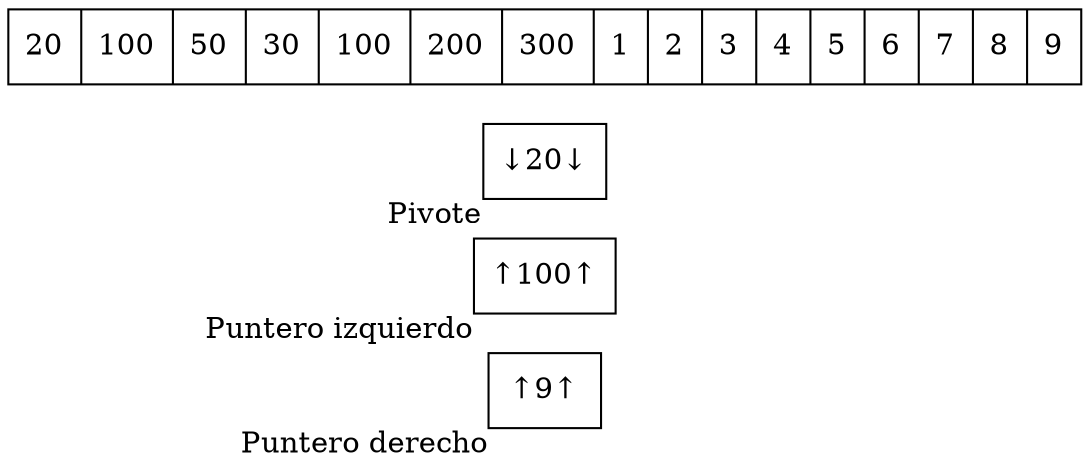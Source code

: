 digraph G{ node [shape = record ];
 rankdir=LR;puntDer[label="↑9↑" xlabel="Puntero derecho" pos = "12,0!"]
puntIzq[label="↑100↑" xlabel="Puntero izquierdo" pos = "8,0!"]
pivote[label="↓20↓" xlabel ="Pivote" pos = "10,2!"]
X[label="{ 20|100|50|30|100|200|300|1|2|3|4|5|6|7|8|9}" pos = "10,1!" ]}
